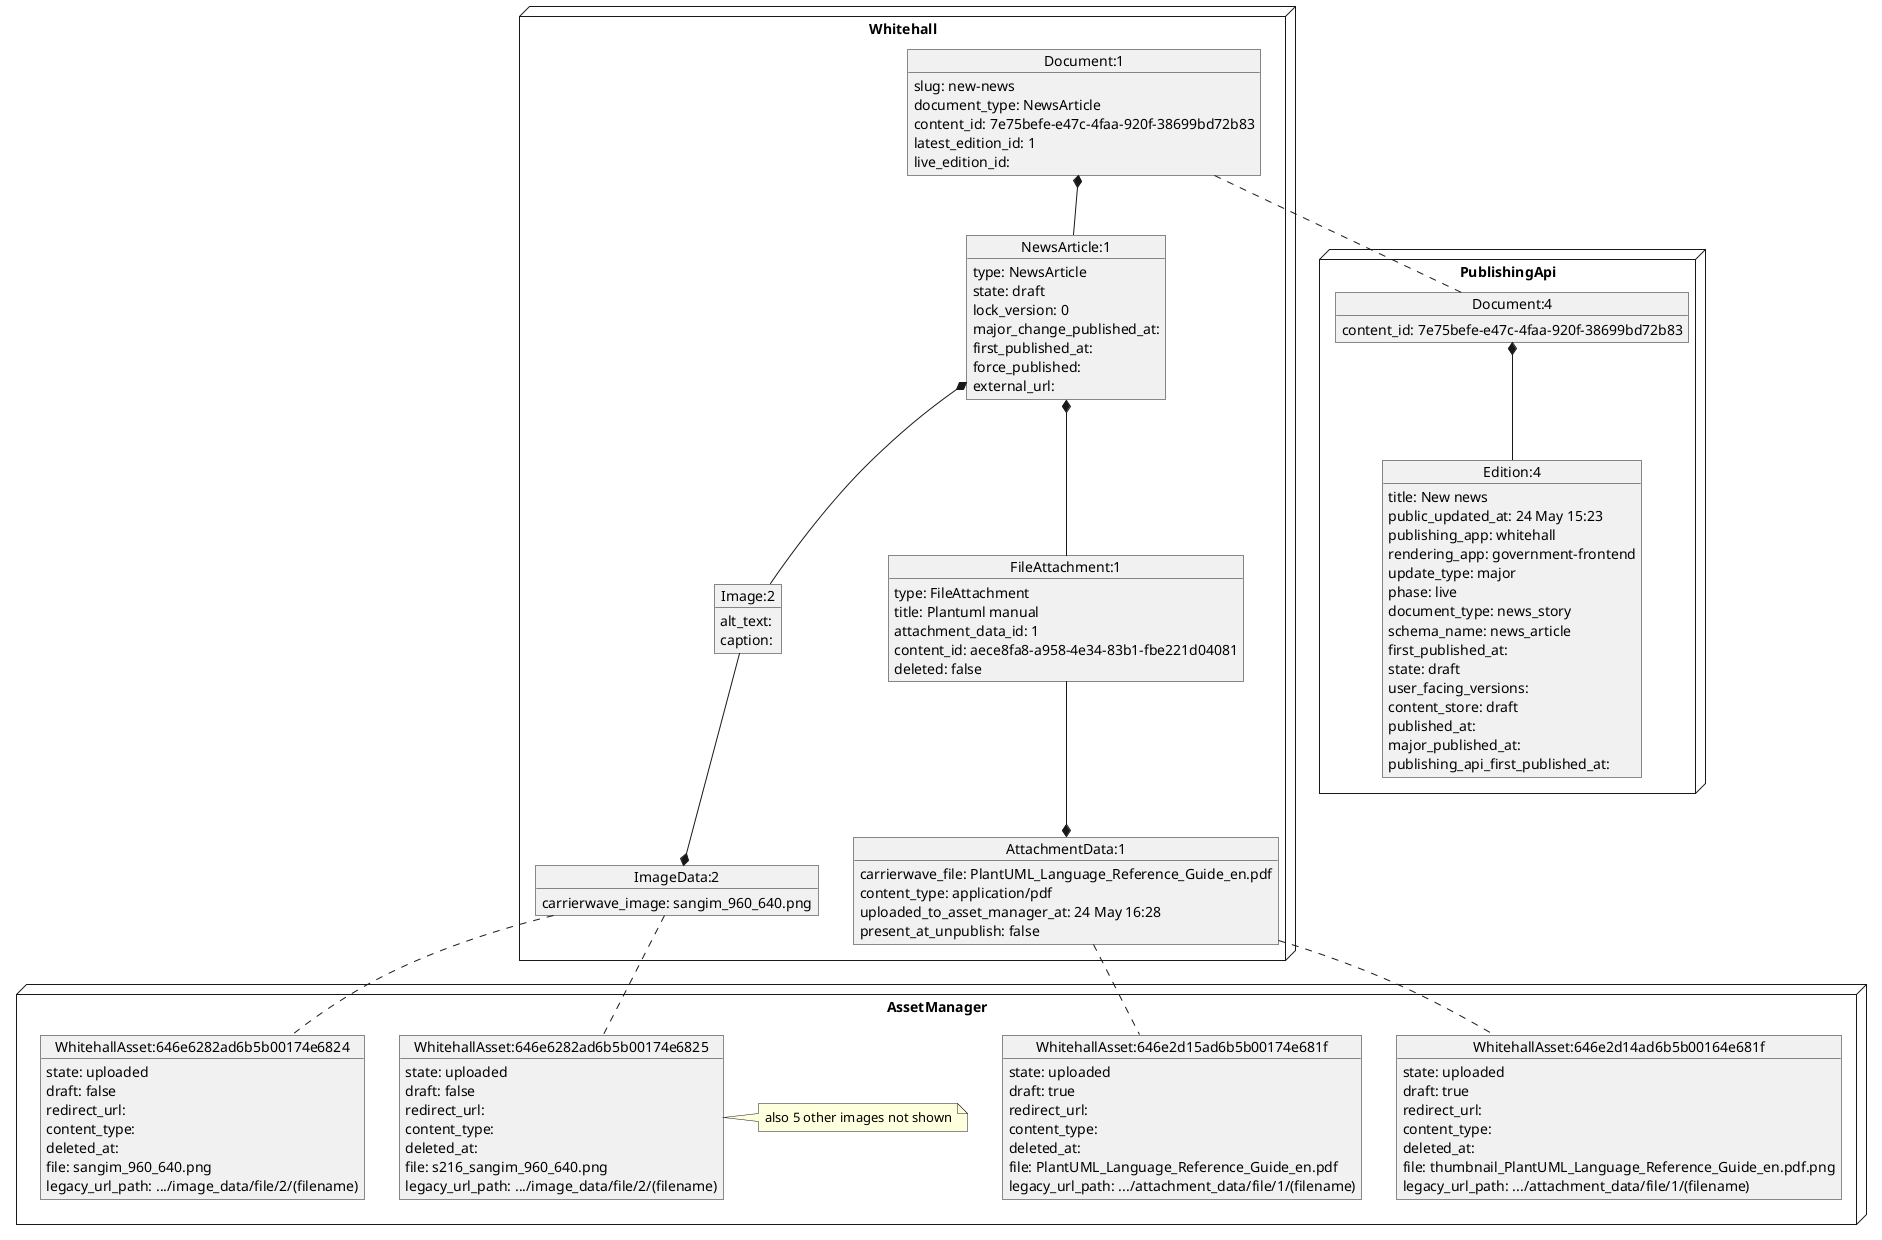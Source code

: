 @startuml
node Whitehall {
object "Document:1" as Document_1 {
  slug: new-news
  document_type: NewsArticle
  content_id: 7e75befe-e47c-4faa-920f-38699bd72b83
  latest_edition_id: 1
  live_edition_id:
}
together {
object "NewsArticle:1" as NewsArticle_1 {
  type: NewsArticle
  state: draft
  lock_version: 0
  major_change_published_at:
  first_published_at:
  force_published:
  external_url:
}
Document_1 *-- NewsArticle_1
object "FileAttachment:1" as FileAttachment_1 {
  type: FileAttachment
  title: Plantuml manual
  attachment_data_id: 1
  content_id: aece8fa8-a958-4e34-83b1-fbe221d04081
  deleted: false
}
NewsArticle_1 *-- FileAttachment_1
object "Image:2" as Image_2 {
  alt_text:
  caption:
}
NewsArticle_1 *-- Image_2
}
object "AttachmentData:1" as AttachmentData_1 {
  carrierwave_file: PlantUML_Language_Reference_Guide_en.pdf
  content_type: application/pdf
  uploaded_to_asset_manager_at: 24 May 16:28
  present_at_unpublish: false
}
AttachmentData_1 *-u- FileAttachment_1
object "ImageData:2" as ImageData_2 {
  carrierwave_image: sangim_960_640.png
}
ImageData_2 *-u- Image_2
}
node PublishingApi {
object "Document:4" as pubapi_Document_4 {
  content_id: 7e75befe-e47c-4faa-920f-38699bd72b83
}
object "Edition:4" as pubapi_Edition_4 {
  title: New news
  public_updated_at: 24 May 15:23
  publishing_app: whitehall
  rendering_app: government-frontend
  update_type: major
  phase: live
  document_type: news_story
  schema_name: news_article
  first_published_at:
  state: draft
  user_facing_versions:
  content_store: draft
  published_at:
  major_published_at:
  publishing_api_first_published_at:
}
pubapi_Document_4 *-- pubapi_Edition_4
}
node AssetManager {
together {
object "WhitehallAsset:646e2d14ad6b5b00164e681f" as am_WhitehallAsset_646e2d14ad6b5b00164e681f {
  state: uploaded
  draft: true
  redirect_url:
  content_type:
  deleted_at:
  file: thumbnail_PlantUML_Language_Reference_Guide_en.pdf.png
  legacy_url_path: .../attachment_data/file/1/(filename)
}
object "WhitehallAsset:646e2d15ad6b5b00174e681f" as am_WhitehallAsset_646e2d15ad6b5b00174e681f {
  state: uploaded
  draft: true
  redirect_url:
  content_type:
  deleted_at:
  file: PlantUML_Language_Reference_Guide_en.pdf
  legacy_url_path: .../attachment_data/file/1/(filename)
}
}
together {
object "WhitehallAsset:646e6282ad6b5b00174e6824" as am_WhitehallAsset_646e6282ad6b5b00174e6824 {
  state: uploaded
  draft: false
  redirect_url:
  content_type:
  deleted_at:
  file: sangim_960_640.png
  legacy_url_path: .../image_data/file/2/(filename)
}
object "WhitehallAsset:646e6282ad6b5b00174e6825" as am_WhitehallAsset_646e6282ad6b5b00174e6825 {
  state: uploaded
  draft: false
  redirect_url:
  content_type:
  deleted_at:
  file: s216_sangim_960_640.png
  legacy_url_path: .../image_data/file/2/(filename)
}
note right
 also 5 other images not shown
end note
}
}
Document_1 .. pubapi_Document_4
AttachmentData_1 .. am_WhitehallAsset_646e2d14ad6b5b00164e681f
AttachmentData_1 .. am_WhitehallAsset_646e2d15ad6b5b00174e681f
ImageData_2 .. am_WhitehallAsset_646e6282ad6b5b00174e6824
ImageData_2 .. am_WhitehallAsset_646e6282ad6b5b00174e6825
@enduml
